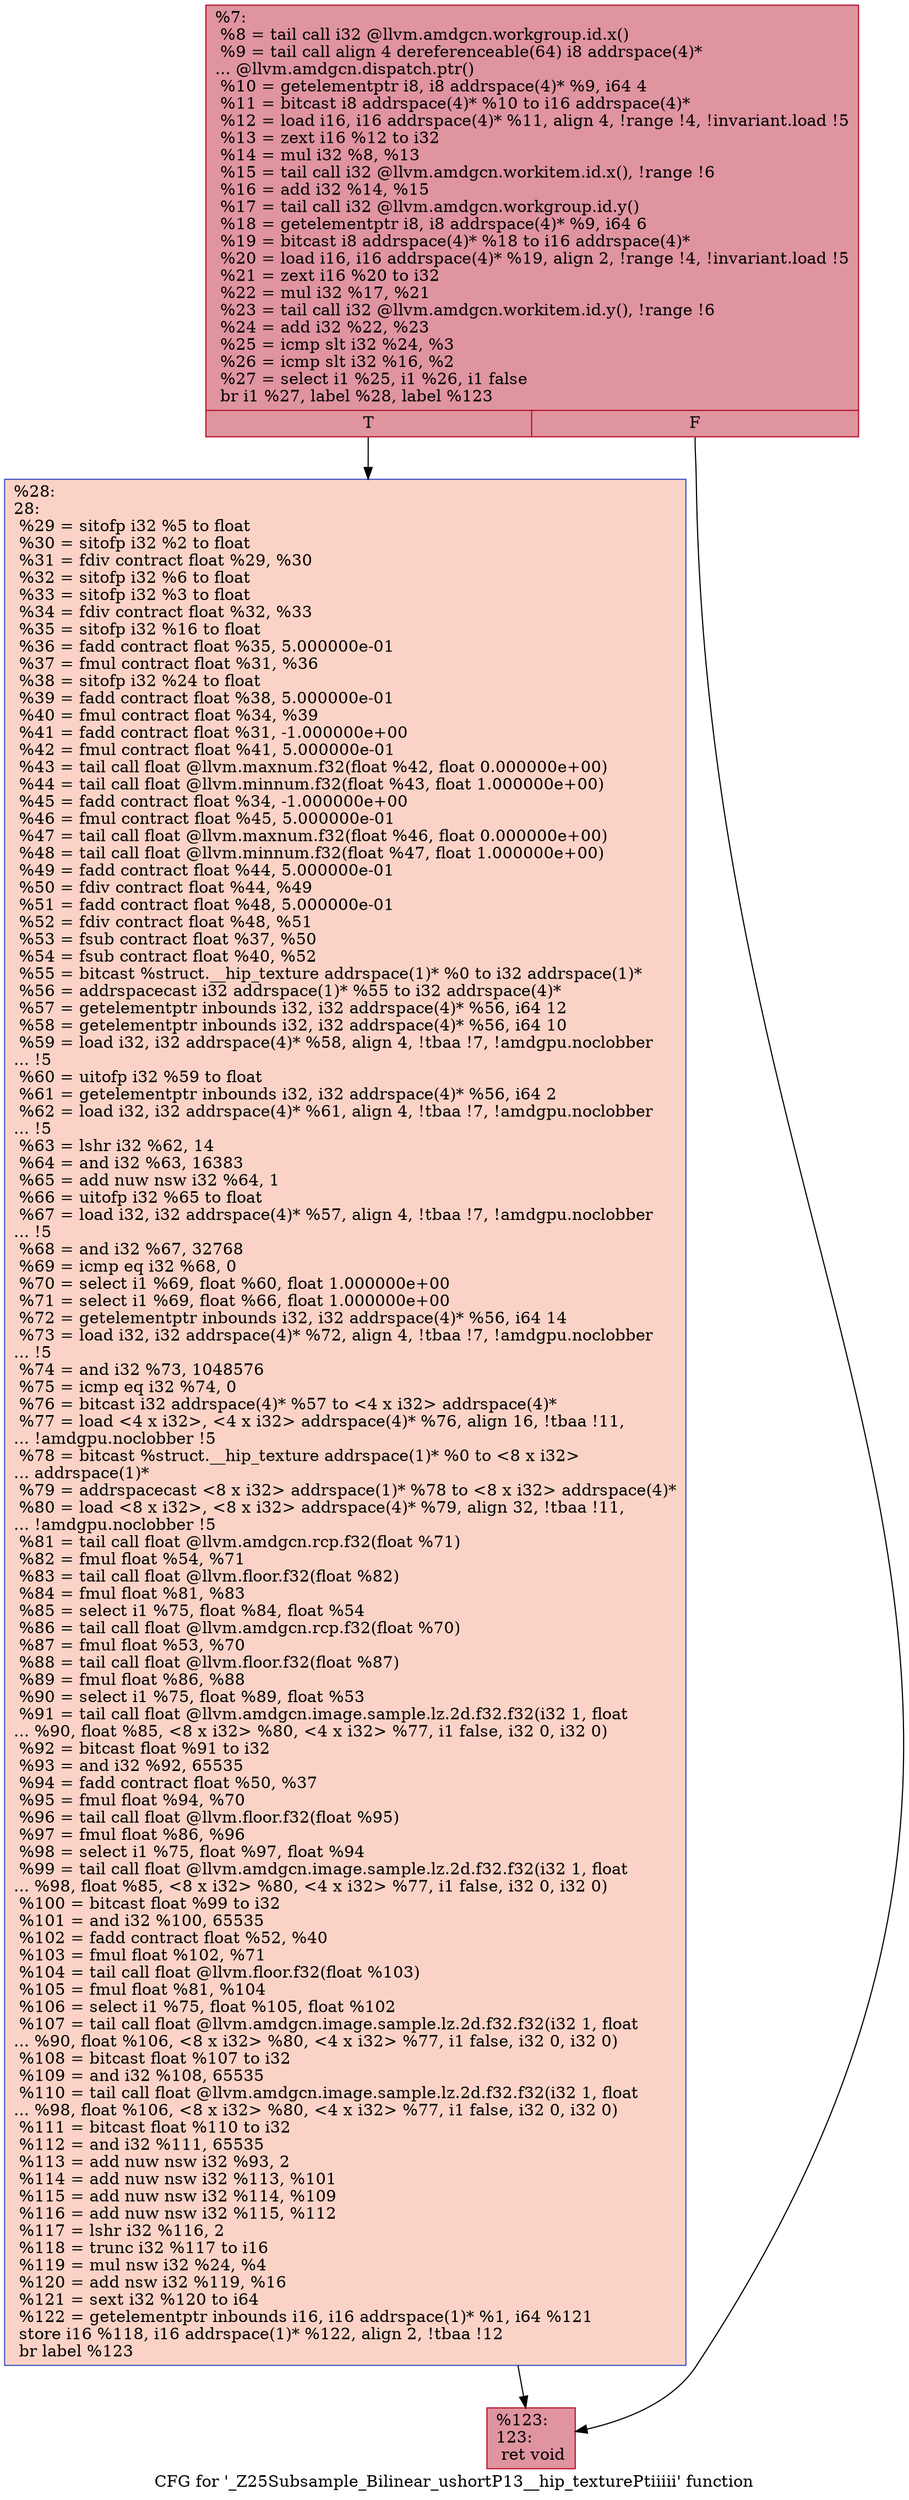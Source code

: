 digraph "CFG for '_Z25Subsample_Bilinear_ushortP13__hip_texturePtiiiii' function" {
	label="CFG for '_Z25Subsample_Bilinear_ushortP13__hip_texturePtiiiii' function";

	Node0x6066bc0 [shape=record,color="#b70d28ff", style=filled, fillcolor="#b70d2870",label="{%7:\l  %8 = tail call i32 @llvm.amdgcn.workgroup.id.x()\l  %9 = tail call align 4 dereferenceable(64) i8 addrspace(4)*\l... @llvm.amdgcn.dispatch.ptr()\l  %10 = getelementptr i8, i8 addrspace(4)* %9, i64 4\l  %11 = bitcast i8 addrspace(4)* %10 to i16 addrspace(4)*\l  %12 = load i16, i16 addrspace(4)* %11, align 4, !range !4, !invariant.load !5\l  %13 = zext i16 %12 to i32\l  %14 = mul i32 %8, %13\l  %15 = tail call i32 @llvm.amdgcn.workitem.id.x(), !range !6\l  %16 = add i32 %14, %15\l  %17 = tail call i32 @llvm.amdgcn.workgroup.id.y()\l  %18 = getelementptr i8, i8 addrspace(4)* %9, i64 6\l  %19 = bitcast i8 addrspace(4)* %18 to i16 addrspace(4)*\l  %20 = load i16, i16 addrspace(4)* %19, align 2, !range !4, !invariant.load !5\l  %21 = zext i16 %20 to i32\l  %22 = mul i32 %17, %21\l  %23 = tail call i32 @llvm.amdgcn.workitem.id.y(), !range !6\l  %24 = add i32 %22, %23\l  %25 = icmp slt i32 %24, %3\l  %26 = icmp slt i32 %16, %2\l  %27 = select i1 %25, i1 %26, i1 false\l  br i1 %27, label %28, label %123\l|{<s0>T|<s1>F}}"];
	Node0x6066bc0:s0 -> Node0x606a5d0;
	Node0x6066bc0:s1 -> Node0x606a660;
	Node0x606a5d0 [shape=record,color="#3d50c3ff", style=filled, fillcolor="#f59c7d70",label="{%28:\l28:                                               \l  %29 = sitofp i32 %5 to float\l  %30 = sitofp i32 %2 to float\l  %31 = fdiv contract float %29, %30\l  %32 = sitofp i32 %6 to float\l  %33 = sitofp i32 %3 to float\l  %34 = fdiv contract float %32, %33\l  %35 = sitofp i32 %16 to float\l  %36 = fadd contract float %35, 5.000000e-01\l  %37 = fmul contract float %31, %36\l  %38 = sitofp i32 %24 to float\l  %39 = fadd contract float %38, 5.000000e-01\l  %40 = fmul contract float %34, %39\l  %41 = fadd contract float %31, -1.000000e+00\l  %42 = fmul contract float %41, 5.000000e-01\l  %43 = tail call float @llvm.maxnum.f32(float %42, float 0.000000e+00)\l  %44 = tail call float @llvm.minnum.f32(float %43, float 1.000000e+00)\l  %45 = fadd contract float %34, -1.000000e+00\l  %46 = fmul contract float %45, 5.000000e-01\l  %47 = tail call float @llvm.maxnum.f32(float %46, float 0.000000e+00)\l  %48 = tail call float @llvm.minnum.f32(float %47, float 1.000000e+00)\l  %49 = fadd contract float %44, 5.000000e-01\l  %50 = fdiv contract float %44, %49\l  %51 = fadd contract float %48, 5.000000e-01\l  %52 = fdiv contract float %48, %51\l  %53 = fsub contract float %37, %50\l  %54 = fsub contract float %40, %52\l  %55 = bitcast %struct.__hip_texture addrspace(1)* %0 to i32 addrspace(1)*\l  %56 = addrspacecast i32 addrspace(1)* %55 to i32 addrspace(4)*\l  %57 = getelementptr inbounds i32, i32 addrspace(4)* %56, i64 12\l  %58 = getelementptr inbounds i32, i32 addrspace(4)* %56, i64 10\l  %59 = load i32, i32 addrspace(4)* %58, align 4, !tbaa !7, !amdgpu.noclobber\l... !5\l  %60 = uitofp i32 %59 to float\l  %61 = getelementptr inbounds i32, i32 addrspace(4)* %56, i64 2\l  %62 = load i32, i32 addrspace(4)* %61, align 4, !tbaa !7, !amdgpu.noclobber\l... !5\l  %63 = lshr i32 %62, 14\l  %64 = and i32 %63, 16383\l  %65 = add nuw nsw i32 %64, 1\l  %66 = uitofp i32 %65 to float\l  %67 = load i32, i32 addrspace(4)* %57, align 4, !tbaa !7, !amdgpu.noclobber\l... !5\l  %68 = and i32 %67, 32768\l  %69 = icmp eq i32 %68, 0\l  %70 = select i1 %69, float %60, float 1.000000e+00\l  %71 = select i1 %69, float %66, float 1.000000e+00\l  %72 = getelementptr inbounds i32, i32 addrspace(4)* %56, i64 14\l  %73 = load i32, i32 addrspace(4)* %72, align 4, !tbaa !7, !amdgpu.noclobber\l... !5\l  %74 = and i32 %73, 1048576\l  %75 = icmp eq i32 %74, 0\l  %76 = bitcast i32 addrspace(4)* %57 to \<4 x i32\> addrspace(4)*\l  %77 = load \<4 x i32\>, \<4 x i32\> addrspace(4)* %76, align 16, !tbaa !11,\l... !amdgpu.noclobber !5\l  %78 = bitcast %struct.__hip_texture addrspace(1)* %0 to \<8 x i32\>\l... addrspace(1)*\l  %79 = addrspacecast \<8 x i32\> addrspace(1)* %78 to \<8 x i32\> addrspace(4)*\l  %80 = load \<8 x i32\>, \<8 x i32\> addrspace(4)* %79, align 32, !tbaa !11,\l... !amdgpu.noclobber !5\l  %81 = tail call float @llvm.amdgcn.rcp.f32(float %71)\l  %82 = fmul float %54, %71\l  %83 = tail call float @llvm.floor.f32(float %82)\l  %84 = fmul float %81, %83\l  %85 = select i1 %75, float %84, float %54\l  %86 = tail call float @llvm.amdgcn.rcp.f32(float %70)\l  %87 = fmul float %53, %70\l  %88 = tail call float @llvm.floor.f32(float %87)\l  %89 = fmul float %86, %88\l  %90 = select i1 %75, float %89, float %53\l  %91 = tail call float @llvm.amdgcn.image.sample.lz.2d.f32.f32(i32 1, float\l... %90, float %85, \<8 x i32\> %80, \<4 x i32\> %77, i1 false, i32 0, i32 0)\l  %92 = bitcast float %91 to i32\l  %93 = and i32 %92, 65535\l  %94 = fadd contract float %50, %37\l  %95 = fmul float %94, %70\l  %96 = tail call float @llvm.floor.f32(float %95)\l  %97 = fmul float %86, %96\l  %98 = select i1 %75, float %97, float %94\l  %99 = tail call float @llvm.amdgcn.image.sample.lz.2d.f32.f32(i32 1, float\l... %98, float %85, \<8 x i32\> %80, \<4 x i32\> %77, i1 false, i32 0, i32 0)\l  %100 = bitcast float %99 to i32\l  %101 = and i32 %100, 65535\l  %102 = fadd contract float %52, %40\l  %103 = fmul float %102, %71\l  %104 = tail call float @llvm.floor.f32(float %103)\l  %105 = fmul float %81, %104\l  %106 = select i1 %75, float %105, float %102\l  %107 = tail call float @llvm.amdgcn.image.sample.lz.2d.f32.f32(i32 1, float\l... %90, float %106, \<8 x i32\> %80, \<4 x i32\> %77, i1 false, i32 0, i32 0)\l  %108 = bitcast float %107 to i32\l  %109 = and i32 %108, 65535\l  %110 = tail call float @llvm.amdgcn.image.sample.lz.2d.f32.f32(i32 1, float\l... %98, float %106, \<8 x i32\> %80, \<4 x i32\> %77, i1 false, i32 0, i32 0)\l  %111 = bitcast float %110 to i32\l  %112 = and i32 %111, 65535\l  %113 = add nuw nsw i32 %93, 2\l  %114 = add nuw nsw i32 %113, %101\l  %115 = add nuw nsw i32 %114, %109\l  %116 = add nuw nsw i32 %115, %112\l  %117 = lshr i32 %116, 2\l  %118 = trunc i32 %117 to i16\l  %119 = mul nsw i32 %24, %4\l  %120 = add nsw i32 %119, %16\l  %121 = sext i32 %120 to i64\l  %122 = getelementptr inbounds i16, i16 addrspace(1)* %1, i64 %121\l  store i16 %118, i16 addrspace(1)* %122, align 2, !tbaa !12\l  br label %123\l}"];
	Node0x606a5d0 -> Node0x606a660;
	Node0x606a660 [shape=record,color="#b70d28ff", style=filled, fillcolor="#b70d2870",label="{%123:\l123:                                              \l  ret void\l}"];
}
